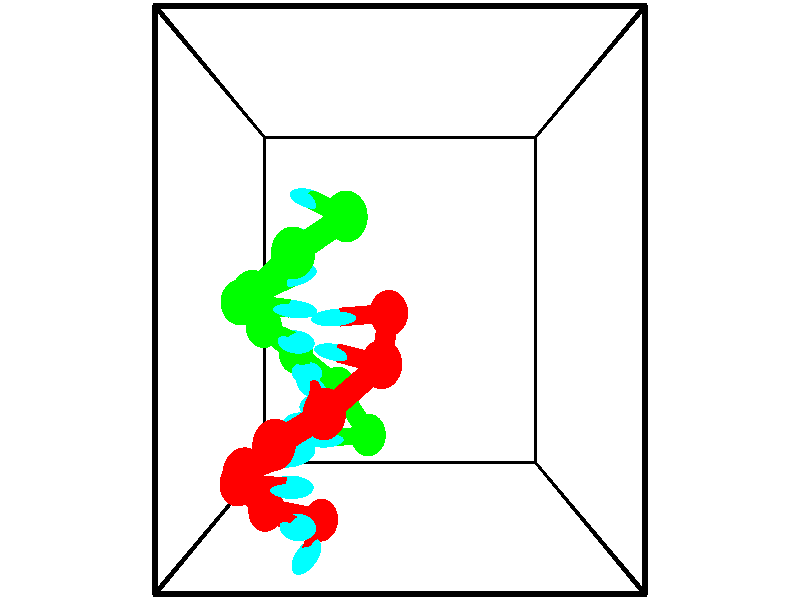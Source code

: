 // switches for output
#declare DRAW_BASES = 1; // possible values are 0, 1; only relevant for DNA ribbons
#declare DRAW_BASES_TYPE = 3; // possible values are 1, 2, 3; only relevant for DNA ribbons
#declare DRAW_FOG = 0; // set to 1 to enable fog

#include "colors.inc"

#include "transforms.inc"
background { rgb <1, 1, 1>}

#default {
   normal{
       ripples 0.25
       frequency 0.20
       turbulence 0.2
       lambda 5
   }
	finish {
		phong 0.1
		phong_size 40.
	}
}

// original window dimensions: 1024x640


// camera settings

camera {
	sky <-0, 1, 0>
	up <-0, 1, 0>
	right 1.6 * <1, 0, 0>
	location <2.5, 2.5, 11.1562>
	look_at <2.5, 2.5, 2.5>
	direction <0, 0, -8.6562>
	angle 67.0682
}


# declare cpy_camera_pos = <2.5, 2.5, 11.1562>;
# if (DRAW_FOG = 1)
fog {
	fog_type 2
	up vnormalize(cpy_camera_pos)
	color rgbt<1,1,1,0.3>
	distance 1e-5
	fog_alt 3e-3
	fog_offset 4
}
# end


// LIGHTS

# declare lum = 6;
global_settings {
	ambient_light rgb lum * <0.05, 0.05, 0.05>
	max_trace_level 15
}# declare cpy_direct_light_amount = 0.25;
light_source
{	1000 * <-1, -1, 1>,
	rgb lum * cpy_direct_light_amount
	parallel
}

light_source
{	1000 * <1, 1, -1>,
	rgb lum * cpy_direct_light_amount
	parallel
}

// strand 0

// nucleotide -1

// particle -1
sphere {
	<1.339372, -0.190382, 2.300256> 0.250000
	pigment { color rgbt <1,0,0,0> }
	no_shadow
}
cylinder {
	<1.277557, -0.309761, 2.676989>,  <1.240469, -0.381389, 2.903028>, 0.100000
	pigment { color rgbt <1,0,0,0> }
	no_shadow
}
cylinder {
	<1.277557, -0.309761, 2.676989>,  <1.339372, -0.190382, 2.300256>, 0.100000
	pigment { color rgbt <1,0,0,0> }
	no_shadow
}

// particle -1
sphere {
	<1.277557, -0.309761, 2.676989> 0.100000
	pigment { color rgbt <1,0,0,0> }
	no_shadow
}
sphere {
	0, 1
	scale<0.080000,0.200000,0.300000>
	matrix <-0.328844, 0.914467, 0.235821,
		-0.931655, -0.273273, -0.239461,
		-0.154535, -0.298449, 0.941832,
		1.231197, -0.399296, 2.959538>
	pigment { color rgbt <0,1,1,0> }
	no_shadow
}
cylinder {
	<0.597591, 0.011288, 2.560904>,  <1.339372, -0.190382, 2.300256>, 0.130000
	pigment { color rgbt <1,0,0,0> }
	no_shadow
}

// nucleotide -1

// particle -1
sphere {
	<0.597591, 0.011288, 2.560904> 0.250000
	pigment { color rgbt <1,0,0,0> }
	no_shadow
}
cylinder {
	<0.896820, -0.024414, 2.823939>,  <1.076357, -0.045835, 2.981760>, 0.100000
	pigment { color rgbt <1,0,0,0> }
	no_shadow
}
cylinder {
	<0.896820, -0.024414, 2.823939>,  <0.597591, 0.011288, 2.560904>, 0.100000
	pigment { color rgbt <1,0,0,0> }
	no_shadow
}

// particle -1
sphere {
	<0.896820, -0.024414, 2.823939> 0.100000
	pigment { color rgbt <1,0,0,0> }
	no_shadow
}
sphere {
	0, 1
	scale<0.080000,0.200000,0.300000>
	matrix <-0.139241, 0.947746, 0.287037,
		-0.648845, -0.306288, 0.696555,
		0.748072, -0.089254, 0.657588,
		1.121242, -0.051190, 3.021216>
	pigment { color rgbt <0,1,1,0> }
	no_shadow
}
cylinder {
	<0.352243, 0.463733, 3.100420>,  <0.597591, 0.011288, 2.560904>, 0.130000
	pigment { color rgbt <1,0,0,0> }
	no_shadow
}

// nucleotide -1

// particle -1
sphere {
	<0.352243, 0.463733, 3.100420> 0.250000
	pigment { color rgbt <1,0,0,0> }
	no_shadow
}
cylinder {
	<0.751419, 0.440750, 3.111827>,  <0.990925, 0.426961, 3.118671>, 0.100000
	pigment { color rgbt <1,0,0,0> }
	no_shadow
}
cylinder {
	<0.751419, 0.440750, 3.111827>,  <0.352243, 0.463733, 3.100420>, 0.100000
	pigment { color rgbt <1,0,0,0> }
	no_shadow
}

// particle -1
sphere {
	<0.751419, 0.440750, 3.111827> 0.100000
	pigment { color rgbt <1,0,0,0> }
	no_shadow
}
sphere {
	0, 1
	scale<0.080000,0.200000,0.300000>
	matrix <0.046951, 0.957207, 0.285569,
		-0.043704, -0.283642, 0.957934,
		0.997941, -0.057456, 0.028516,
		1.050801, 0.423513, 3.120382>
	pigment { color rgbt <0,1,1,0> }
	no_shadow
}
cylinder {
	<0.584744, 0.740956, 3.766074>,  <0.352243, 0.463733, 3.100420>, 0.130000
	pigment { color rgbt <1,0,0,0> }
	no_shadow
}

// nucleotide -1

// particle -1
sphere {
	<0.584744, 0.740956, 3.766074> 0.250000
	pigment { color rgbt <1,0,0,0> }
	no_shadow
}
cylinder {
	<0.893501, 0.793556, 3.517273>,  <1.078756, 0.825116, 3.367992>, 0.100000
	pigment { color rgbt <1,0,0,0> }
	no_shadow
}
cylinder {
	<0.893501, 0.793556, 3.517273>,  <0.584744, 0.740956, 3.766074>, 0.100000
	pigment { color rgbt <1,0,0,0> }
	no_shadow
}

// particle -1
sphere {
	<0.893501, 0.793556, 3.517273> 0.100000
	pigment { color rgbt <1,0,0,0> }
	no_shadow
}
sphere {
	0, 1
	scale<0.080000,0.200000,0.300000>
	matrix <0.097567, 0.942282, 0.320289,
		0.628221, -0.307916, 0.714511,
		0.771893, 0.131500, -0.622003,
		1.125069, 0.833006, 3.330672>
	pigment { color rgbt <0,1,1,0> }
	no_shadow
}
cylinder {
	<1.032122, 1.091731, 4.109591>,  <0.584744, 0.740956, 3.766074>, 0.130000
	pigment { color rgbt <1,0,0,0> }
	no_shadow
}

// nucleotide -1

// particle -1
sphere {
	<1.032122, 1.091731, 4.109591> 0.250000
	pigment { color rgbt <1,0,0,0> }
	no_shadow
}
cylinder {
	<1.138443, 1.140137, 3.727030>,  <1.202236, 1.169180, 3.497493>, 0.100000
	pigment { color rgbt <1,0,0,0> }
	no_shadow
}
cylinder {
	<1.138443, 1.140137, 3.727030>,  <1.032122, 1.091731, 4.109591>, 0.100000
	pigment { color rgbt <1,0,0,0> }
	no_shadow
}

// particle -1
sphere {
	<1.138443, 1.140137, 3.727030> 0.100000
	pigment { color rgbt <1,0,0,0> }
	no_shadow
}
sphere {
	0, 1
	scale<0.080000,0.200000,0.300000>
	matrix <0.239607, 0.952665, 0.187132,
		0.933776, -0.278901, 0.224226,
		0.265804, 0.121014, -0.956402,
		1.218184, 1.176441, 3.440109>
	pigment { color rgbt <0,1,1,0> }
	no_shadow
}
cylinder {
	<1.623125, 1.399451, 4.152157>,  <1.032122, 1.091731, 4.109591>, 0.130000
	pigment { color rgbt <1,0,0,0> }
	no_shadow
}

// nucleotide -1

// particle -1
sphere {
	<1.623125, 1.399451, 4.152157> 0.250000
	pigment { color rgbt <1,0,0,0> }
	no_shadow
}
cylinder {
	<1.486816, 1.503754, 3.790853>,  <1.405031, 1.566335, 3.574070>, 0.100000
	pigment { color rgbt <1,0,0,0> }
	no_shadow
}
cylinder {
	<1.486816, 1.503754, 3.790853>,  <1.623125, 1.399451, 4.152157>, 0.100000
	pigment { color rgbt <1,0,0,0> }
	no_shadow
}

// particle -1
sphere {
	<1.486816, 1.503754, 3.790853> 0.100000
	pigment { color rgbt <1,0,0,0> }
	no_shadow
}
sphere {
	0, 1
	scale<0.080000,0.200000,0.300000>
	matrix <0.353538, 0.925790, 0.133881,
		0.871141, -0.273714, -0.407670,
		-0.340772, 0.260756, -0.903261,
		1.384585, 1.581980, 3.519874>
	pigment { color rgbt <0,1,1,0> }
	no_shadow
}
cylinder {
	<2.276947, 1.849943, 3.823875>,  <1.623125, 1.399451, 4.152157>, 0.130000
	pigment { color rgbt <1,0,0,0> }
	no_shadow
}

// nucleotide -1

// particle -1
sphere {
	<2.276947, 1.849943, 3.823875> 0.250000
	pigment { color rgbt <1,0,0,0> }
	no_shadow
}
cylinder {
	<1.933266, 1.904762, 3.626700>,  <1.727057, 1.937654, 3.508396>, 0.100000
	pigment { color rgbt <1,0,0,0> }
	no_shadow
}
cylinder {
	<1.933266, 1.904762, 3.626700>,  <2.276947, 1.849943, 3.823875>, 0.100000
	pigment { color rgbt <1,0,0,0> }
	no_shadow
}

// particle -1
sphere {
	<1.933266, 1.904762, 3.626700> 0.100000
	pigment { color rgbt <1,0,0,0> }
	no_shadow
}
sphere {
	0, 1
	scale<0.080000,0.200000,0.300000>
	matrix <0.092563, 0.989196, 0.113679,
		0.503190, 0.052045, -0.862608,
		-0.859205, 0.137048, -0.492936,
		1.675504, 1.945877, 3.478820>
	pigment { color rgbt <0,1,1,0> }
	no_shadow
}
cylinder {
	<2.354647, 2.358756, 3.326577>,  <2.276947, 1.849943, 3.823875>, 0.130000
	pigment { color rgbt <1,0,0,0> }
	no_shadow
}

// nucleotide -1

// particle -1
sphere {
	<2.354647, 2.358756, 3.326577> 0.250000
	pigment { color rgbt <1,0,0,0> }
	no_shadow
}
cylinder {
	<1.964066, 2.333168, 3.408986>,  <1.729717, 2.317815, 3.458431>, 0.100000
	pigment { color rgbt <1,0,0,0> }
	no_shadow
}
cylinder {
	<1.964066, 2.333168, 3.408986>,  <2.354647, 2.358756, 3.326577>, 0.100000
	pigment { color rgbt <1,0,0,0> }
	no_shadow
}

// particle -1
sphere {
	<1.964066, 2.333168, 3.408986> 0.100000
	pigment { color rgbt <1,0,0,0> }
	no_shadow
}
sphere {
	0, 1
	scale<0.080000,0.200000,0.300000>
	matrix <-0.017497, 0.975361, 0.219921,
		-0.215015, 0.211138, -0.953514,
		-0.976454, -0.063970, 0.206023,
		1.671129, 2.313977, 3.470793>
	pigment { color rgbt <0,1,1,0> }
	no_shadow
}
// strand 1

// nucleotide -1

// particle -1
sphere {
	<1.871212, 3.313404, 4.096632> 0.250000
	pigment { color rgbt <0,1,0,0> }
	no_shadow
}
cylinder {
	<1.587379, 3.447968, 3.848980>,  <1.417080, 3.528706, 3.700388>, 0.100000
	pigment { color rgbt <0,1,0,0> }
	no_shadow
}
cylinder {
	<1.587379, 3.447968, 3.848980>,  <1.871212, 3.313404, 4.096632>, 0.100000
	pigment { color rgbt <0,1,0,0> }
	no_shadow
}

// particle -1
sphere {
	<1.587379, 3.447968, 3.848980> 0.100000
	pigment { color rgbt <0,1,0,0> }
	no_shadow
}
sphere {
	0, 1
	scale<0.080000,0.200000,0.300000>
	matrix <-0.127585, -0.925487, -0.356644,
		-0.692976, -0.174076, 0.699629,
		-0.709582, 0.336408, -0.619131,
		1.374505, 3.548890, 3.663241>
	pigment { color rgbt <0,1,1,0> }
	no_shadow
}
cylinder {
	<1.279142, 2.949023, 4.252968>,  <1.871212, 3.313404, 4.096632>, 0.130000
	pigment { color rgbt <0,1,0,0> }
	no_shadow
}

// nucleotide -1

// particle -1
sphere {
	<1.279142, 2.949023, 4.252968> 0.250000
	pigment { color rgbt <0,1,0,0> }
	no_shadow
}
cylinder {
	<1.256477, 3.064125, 3.870558>,  <1.242878, 3.133186, 3.641111>, 0.100000
	pigment { color rgbt <0,1,0,0> }
	no_shadow
}
cylinder {
	<1.256477, 3.064125, 3.870558>,  <1.279142, 2.949023, 4.252968>, 0.100000
	pigment { color rgbt <0,1,0,0> }
	no_shadow
}

// particle -1
sphere {
	<1.256477, 3.064125, 3.870558> 0.100000
	pigment { color rgbt <0,1,0,0> }
	no_shadow
}
sphere {
	0, 1
	scale<0.080000,0.200000,0.300000>
	matrix <-0.055790, -0.956981, -0.284735,
		-0.996833, 0.037204, 0.070278,
		-0.056662, 0.287754, -0.956027,
		1.239479, 3.150451, 3.583750>
	pigment { color rgbt <0,1,1,0> }
	no_shadow
}
cylinder {
	<0.758229, 2.545973, 4.009174>,  <1.279142, 2.949023, 4.252968>, 0.130000
	pigment { color rgbt <0,1,0,0> }
	no_shadow
}

// nucleotide -1

// particle -1
sphere {
	<0.758229, 2.545973, 4.009174> 0.250000
	pigment { color rgbt <0,1,0,0> }
	no_shadow
}
cylinder {
	<1.003029, 2.666756, 3.716796>,  <1.149909, 2.739225, 3.541370>, 0.100000
	pigment { color rgbt <0,1,0,0> }
	no_shadow
}
cylinder {
	<1.003029, 2.666756, 3.716796>,  <0.758229, 2.545973, 4.009174>, 0.100000
	pigment { color rgbt <0,1,0,0> }
	no_shadow
}

// particle -1
sphere {
	<1.003029, 2.666756, 3.716796> 0.100000
	pigment { color rgbt <0,1,0,0> }
	no_shadow
}
sphere {
	0, 1
	scale<0.080000,0.200000,0.300000>
	matrix <0.043687, -0.935738, -0.349981,
		-0.789650, 0.182255, -0.585863,
		0.612000, 0.301957, -0.730943,
		1.186629, 2.757343, 3.497513>
	pigment { color rgbt <0,1,1,0> }
	no_shadow
}
cylinder {
	<0.425634, 2.474616, 3.300602>,  <0.758229, 2.545973, 4.009174>, 0.130000
	pigment { color rgbt <0,1,0,0> }
	no_shadow
}

// nucleotide -1

// particle -1
sphere {
	<0.425634, 2.474616, 3.300602> 0.250000
	pigment { color rgbt <0,1,0,0> }
	no_shadow
}
cylinder {
	<0.823387, 2.433258, 3.291530>,  <1.062039, 2.408443, 3.286087>, 0.100000
	pigment { color rgbt <0,1,0,0> }
	no_shadow
}
cylinder {
	<0.823387, 2.433258, 3.291530>,  <0.425634, 2.474616, 3.300602>, 0.100000
	pigment { color rgbt <0,1,0,0> }
	no_shadow
}

// particle -1
sphere {
	<0.823387, 2.433258, 3.291530> 0.100000
	pigment { color rgbt <0,1,0,0> }
	no_shadow
}
sphere {
	0, 1
	scale<0.080000,0.200000,0.300000>
	matrix <-0.105692, -0.958039, -0.266441,
		0.005820, 0.267341, -0.963584,
		0.994382, -0.103394, -0.022680,
		1.121702, 2.402240, 3.284726>
	pigment { color rgbt <0,1,1,0> }
	no_shadow
}
cylinder {
	<0.573276, 2.184093, 2.608229>,  <0.425634, 2.474616, 3.300602>, 0.130000
	pigment { color rgbt <0,1,0,0> }
	no_shadow
}

// nucleotide -1

// particle -1
sphere {
	<0.573276, 2.184093, 2.608229> 0.250000
	pigment { color rgbt <0,1,0,0> }
	no_shadow
}
cylinder {
	<0.875687, 2.096954, 2.855119>,  <1.057133, 2.044671, 3.003253>, 0.100000
	pigment { color rgbt <0,1,0,0> }
	no_shadow
}
cylinder {
	<0.875687, 2.096954, 2.855119>,  <0.573276, 2.184093, 2.608229>, 0.100000
	pigment { color rgbt <0,1,0,0> }
	no_shadow
}

// particle -1
sphere {
	<0.875687, 2.096954, 2.855119> 0.100000
	pigment { color rgbt <0,1,0,0> }
	no_shadow
}
sphere {
	0, 1
	scale<0.080000,0.200000,0.300000>
	matrix <0.073730, -0.908643, -0.411014,
		0.650375, 0.356245, -0.670896,
		0.756027, -0.217848, 0.617224,
		1.102495, 2.031600, 3.040286>
	pigment { color rgbt <0,1,1,0> }
	no_shadow
}
cylinder {
	<0.969965, 1.847554, 2.268299>,  <0.573276, 2.184093, 2.608229>, 0.130000
	pigment { color rgbt <0,1,0,0> }
	no_shadow
}

// nucleotide -1

// particle -1
sphere {
	<0.969965, 1.847554, 2.268299> 0.250000
	pigment { color rgbt <0,1,0,0> }
	no_shadow
}
cylinder {
	<1.115746, 1.747978, 2.627231>,  <1.203214, 1.688233, 2.842591>, 0.100000
	pigment { color rgbt <0,1,0,0> }
	no_shadow
}
cylinder {
	<1.115746, 1.747978, 2.627231>,  <0.969965, 1.847554, 2.268299>, 0.100000
	pigment { color rgbt <0,1,0,0> }
	no_shadow
}

// particle -1
sphere {
	<1.115746, 1.747978, 2.627231> 0.100000
	pigment { color rgbt <0,1,0,0> }
	no_shadow
}
sphere {
	0, 1
	scale<0.080000,0.200000,0.300000>
	matrix <0.009242, -0.962592, -0.270798,
		0.931176, 0.106986, -0.348518,
		0.364452, -0.248940, 0.897331,
		1.225081, 1.673296, 2.896430>
	pigment { color rgbt <0,1,1,0> }
	no_shadow
}
cylinder {
	<1.584597, 1.427048, 2.229157>,  <0.969965, 1.847554, 2.268299>, 0.130000
	pigment { color rgbt <0,1,0,0> }
	no_shadow
}

// nucleotide -1

// particle -1
sphere {
	<1.584597, 1.427048, 2.229157> 0.250000
	pigment { color rgbt <0,1,0,0> }
	no_shadow
}
cylinder {
	<1.449799, 1.351974, 2.598200>,  <1.368919, 1.306930, 2.819627>, 0.100000
	pigment { color rgbt <0,1,0,0> }
	no_shadow
}
cylinder {
	<1.449799, 1.351974, 2.598200>,  <1.584597, 1.427048, 2.229157>, 0.100000
	pigment { color rgbt <0,1,0,0> }
	no_shadow
}

// particle -1
sphere {
	<1.449799, 1.351974, 2.598200> 0.100000
	pigment { color rgbt <0,1,0,0> }
	no_shadow
}
sphere {
	0, 1
	scale<0.080000,0.200000,0.300000>
	matrix <-0.209295, -0.940477, -0.267767,
		0.917948, -0.283335, 0.277656,
		-0.336997, -0.187684, 0.922609,
		1.348700, 1.295669, 2.874983>
	pigment { color rgbt <0,1,1,0> }
	no_shadow
}
cylinder {
	<2.047813, 0.891614, 2.524403>,  <1.584597, 1.427048, 2.229157>, 0.130000
	pigment { color rgbt <0,1,0,0> }
	no_shadow
}

// nucleotide -1

// particle -1
sphere {
	<2.047813, 0.891614, 2.524403> 0.250000
	pigment { color rgbt <0,1,0,0> }
	no_shadow
}
cylinder {
	<1.709206, 0.910210, 2.736533>,  <1.506041, 0.921367, 2.863811>, 0.100000
	pigment { color rgbt <0,1,0,0> }
	no_shadow
}
cylinder {
	<1.709206, 0.910210, 2.736533>,  <2.047813, 0.891614, 2.524403>, 0.100000
	pigment { color rgbt <0,1,0,0> }
	no_shadow
}

// particle -1
sphere {
	<1.709206, 0.910210, 2.736533> 0.100000
	pigment { color rgbt <0,1,0,0> }
	no_shadow
}
sphere {
	0, 1
	scale<0.080000,0.200000,0.300000>
	matrix <-0.146459, -0.978076, -0.148043,
		0.511817, -0.202992, 0.834768,
		-0.846518, 0.046489, 0.530326,
		1.455250, 0.924156, 2.895631>
	pigment { color rgbt <0,1,1,0> }
	no_shadow
}
// box output
cylinder {
	<0.000000, 0.000000, 0.000000>,  <5.000000, 0.000000, 0.000000>, 0.025000
	pigment { color rgbt <0,0,0,0> }
	no_shadow
}
cylinder {
	<0.000000, 0.000000, 0.000000>,  <0.000000, 5.000000, 0.000000>, 0.025000
	pigment { color rgbt <0,0,0,0> }
	no_shadow
}
cylinder {
	<0.000000, 0.000000, 0.000000>,  <0.000000, 0.000000, 5.000000>, 0.025000
	pigment { color rgbt <0,0,0,0> }
	no_shadow
}
cylinder {
	<5.000000, 5.000000, 5.000000>,  <0.000000, 5.000000, 5.000000>, 0.025000
	pigment { color rgbt <0,0,0,0> }
	no_shadow
}
cylinder {
	<5.000000, 5.000000, 5.000000>,  <5.000000, 0.000000, 5.000000>, 0.025000
	pigment { color rgbt <0,0,0,0> }
	no_shadow
}
cylinder {
	<5.000000, 5.000000, 5.000000>,  <5.000000, 5.000000, 0.000000>, 0.025000
	pigment { color rgbt <0,0,0,0> }
	no_shadow
}
cylinder {
	<0.000000, 0.000000, 5.000000>,  <0.000000, 5.000000, 5.000000>, 0.025000
	pigment { color rgbt <0,0,0,0> }
	no_shadow
}
cylinder {
	<0.000000, 0.000000, 5.000000>,  <5.000000, 0.000000, 5.000000>, 0.025000
	pigment { color rgbt <0,0,0,0> }
	no_shadow
}
cylinder {
	<5.000000, 5.000000, 0.000000>,  <0.000000, 5.000000, 0.000000>, 0.025000
	pigment { color rgbt <0,0,0,0> }
	no_shadow
}
cylinder {
	<5.000000, 5.000000, 0.000000>,  <5.000000, 0.000000, 0.000000>, 0.025000
	pigment { color rgbt <0,0,0,0> }
	no_shadow
}
cylinder {
	<5.000000, 0.000000, 5.000000>,  <5.000000, 0.000000, 0.000000>, 0.025000
	pigment { color rgbt <0,0,0,0> }
	no_shadow
}
cylinder {
	<0.000000, 5.000000, 0.000000>,  <0.000000, 5.000000, 5.000000>, 0.025000
	pigment { color rgbt <0,0,0,0> }
	no_shadow
}
// end of box output
